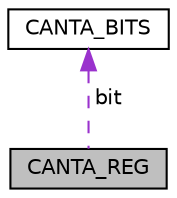 digraph "CANTA_REG"
{
  edge [fontname="Helvetica",fontsize="10",labelfontname="Helvetica",labelfontsize="10"];
  node [fontname="Helvetica",fontsize="10",shape=record];
  Node1 [label="CANTA_REG",height=0.2,width=0.4,color="black", fillcolor="grey75", style="filled", fontcolor="black"];
  Node2 -> Node1 [dir="back",color="darkorchid3",fontsize="10",style="dashed",label=" bit" ,fontname="Helvetica"];
  Node2 [label="CANTA_BITS",height=0.2,width=0.4,color="black", fillcolor="white", style="filled",URL="$struct_c_a_n_t_a___b_i_t_s.html"];
}
